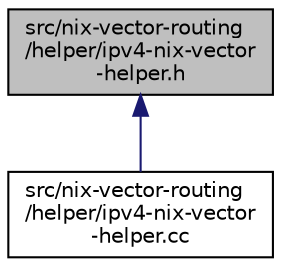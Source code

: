 digraph "src/nix-vector-routing/helper/ipv4-nix-vector-helper.h"
{
 // LATEX_PDF_SIZE
  edge [fontname="Helvetica",fontsize="10",labelfontname="Helvetica",labelfontsize="10"];
  node [fontname="Helvetica",fontsize="10",shape=record];
  Node1 [label="src/nix-vector-routing\l/helper/ipv4-nix-vector\l-helper.h",height=0.2,width=0.4,color="black", fillcolor="grey75", style="filled", fontcolor="black",tooltip=" "];
  Node1 -> Node2 [dir="back",color="midnightblue",fontsize="10",style="solid",fontname="Helvetica"];
  Node2 [label="src/nix-vector-routing\l/helper/ipv4-nix-vector\l-helper.cc",height=0.2,width=0.4,color="black", fillcolor="white", style="filled",URL="$ipv4-nix-vector-helper_8cc.html",tooltip=" "];
}
